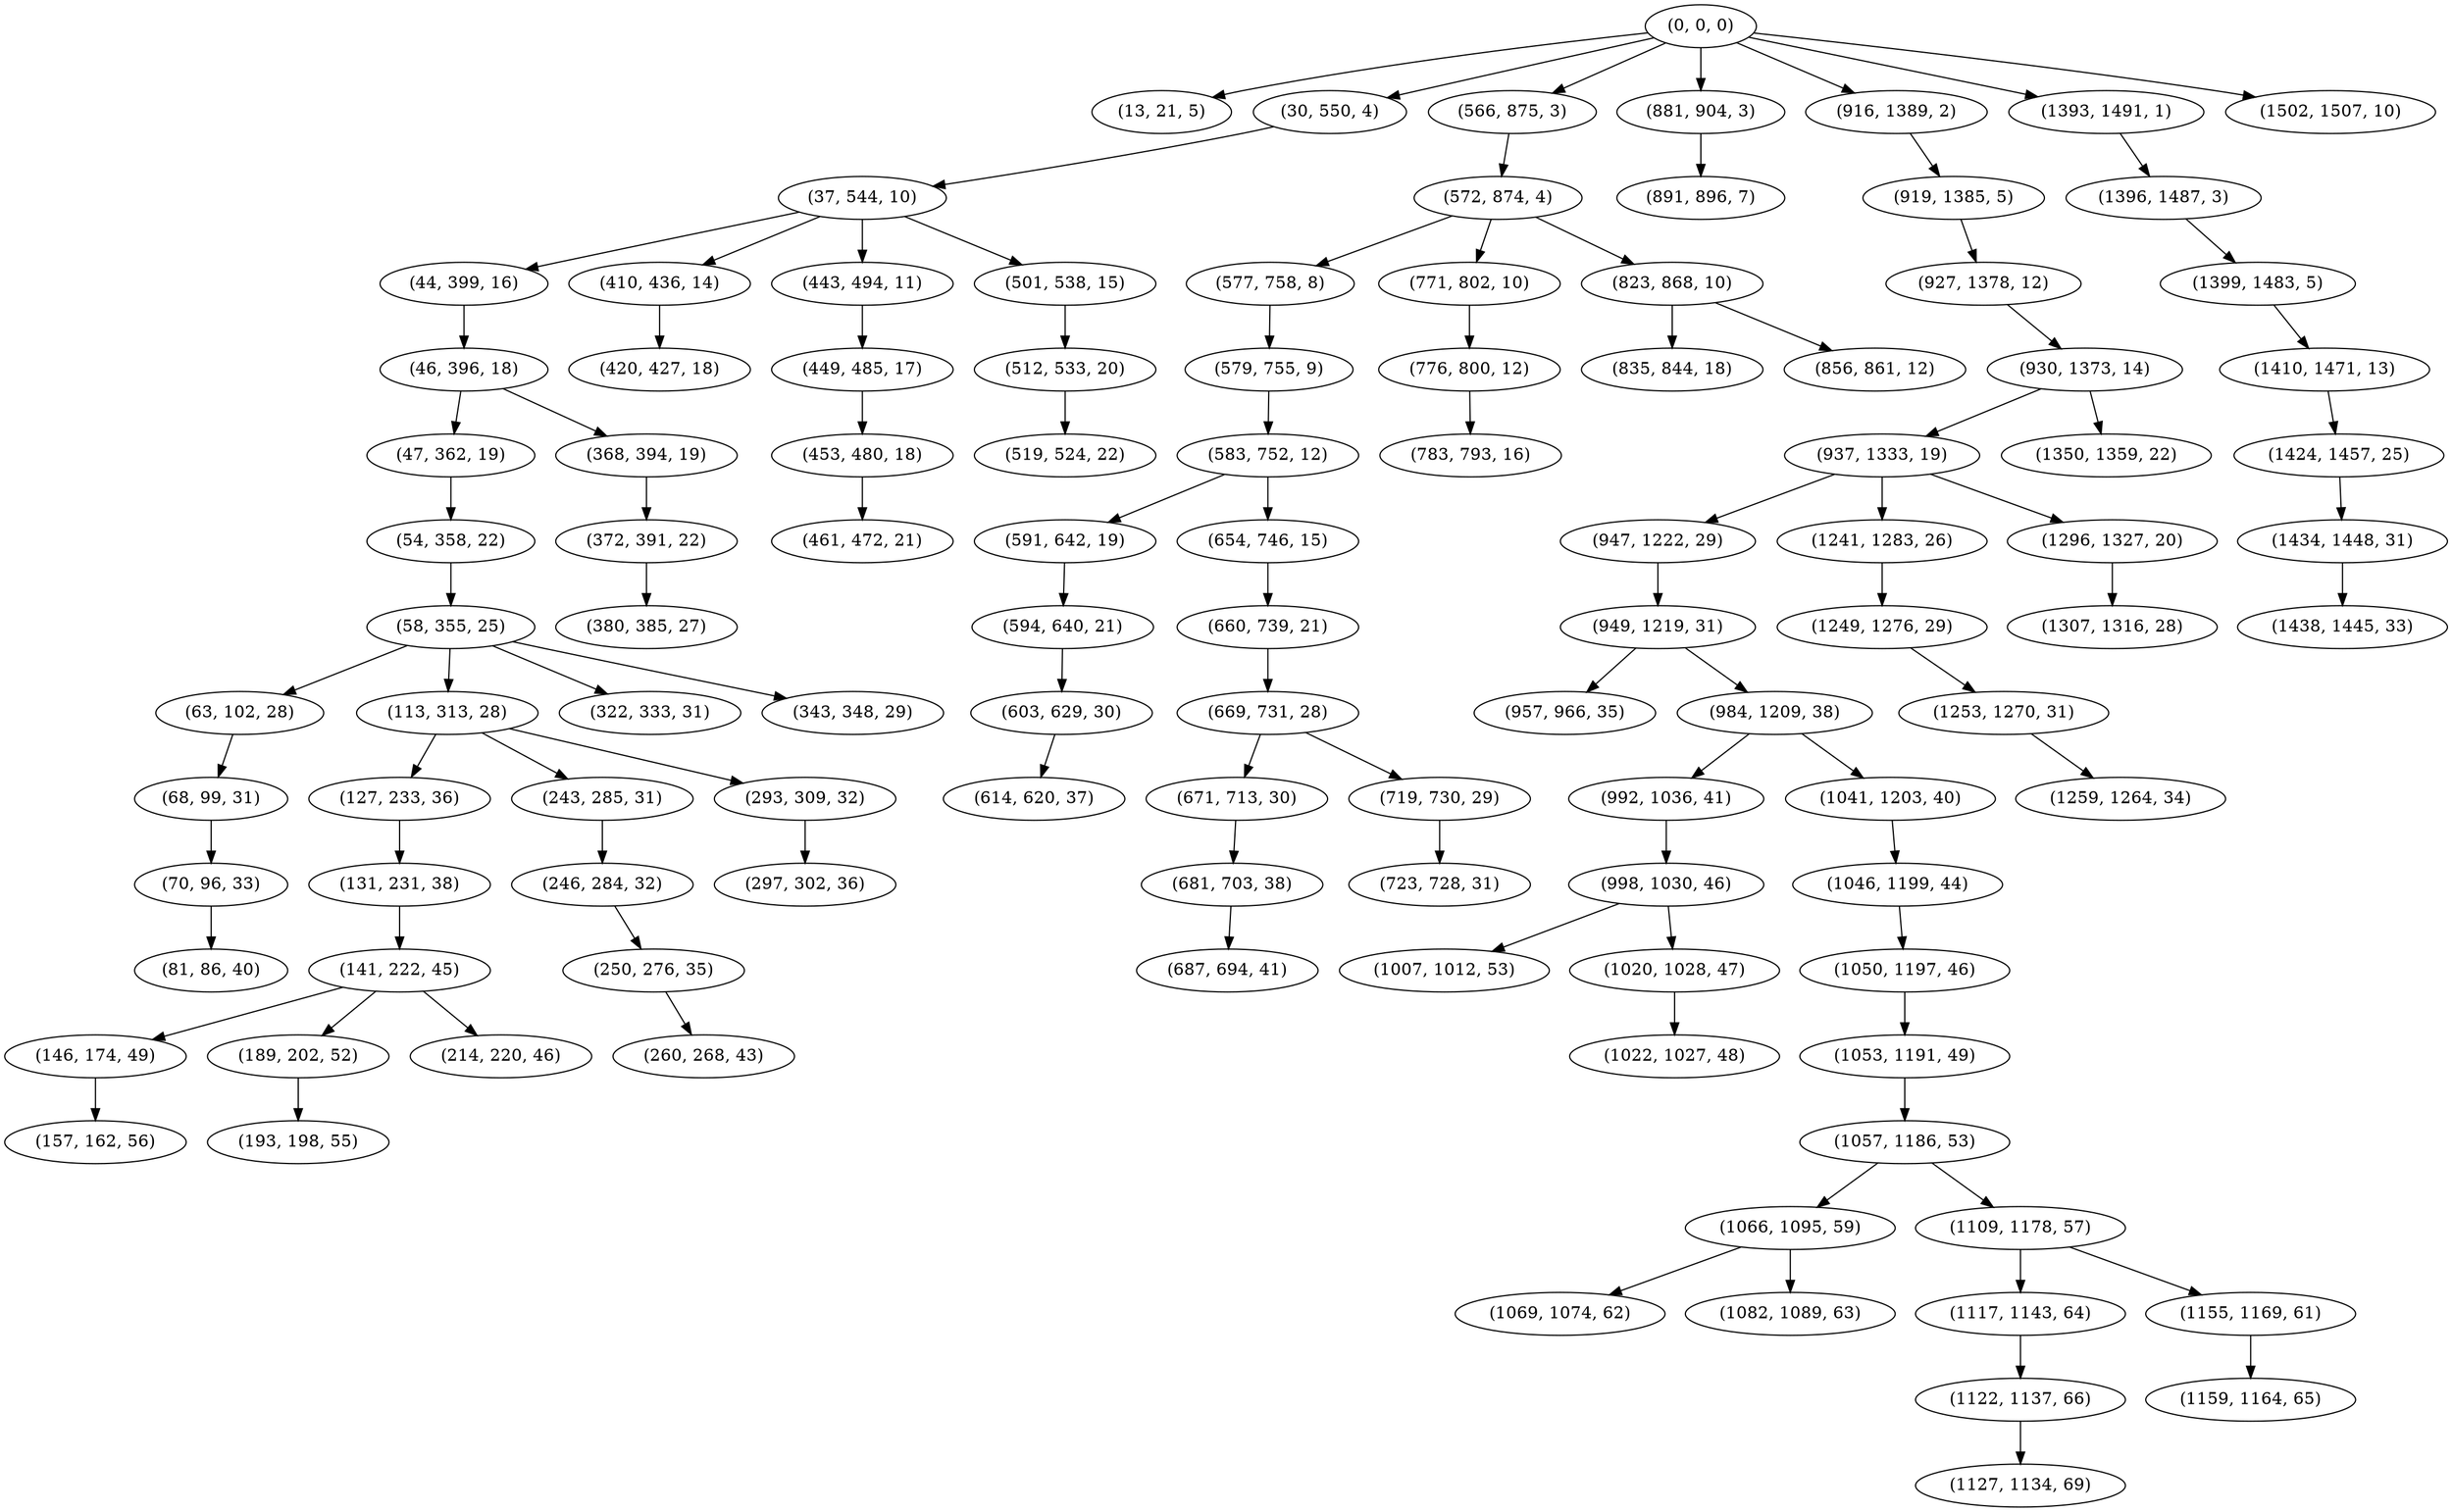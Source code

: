 digraph tree {
    "(0, 0, 0)";
    "(13, 21, 5)";
    "(30, 550, 4)";
    "(37, 544, 10)";
    "(44, 399, 16)";
    "(46, 396, 18)";
    "(47, 362, 19)";
    "(54, 358, 22)";
    "(58, 355, 25)";
    "(63, 102, 28)";
    "(68, 99, 31)";
    "(70, 96, 33)";
    "(81, 86, 40)";
    "(113, 313, 28)";
    "(127, 233, 36)";
    "(131, 231, 38)";
    "(141, 222, 45)";
    "(146, 174, 49)";
    "(157, 162, 56)";
    "(189, 202, 52)";
    "(193, 198, 55)";
    "(214, 220, 46)";
    "(243, 285, 31)";
    "(246, 284, 32)";
    "(250, 276, 35)";
    "(260, 268, 43)";
    "(293, 309, 32)";
    "(297, 302, 36)";
    "(322, 333, 31)";
    "(343, 348, 29)";
    "(368, 394, 19)";
    "(372, 391, 22)";
    "(380, 385, 27)";
    "(410, 436, 14)";
    "(420, 427, 18)";
    "(443, 494, 11)";
    "(449, 485, 17)";
    "(453, 480, 18)";
    "(461, 472, 21)";
    "(501, 538, 15)";
    "(512, 533, 20)";
    "(519, 524, 22)";
    "(566, 875, 3)";
    "(572, 874, 4)";
    "(577, 758, 8)";
    "(579, 755, 9)";
    "(583, 752, 12)";
    "(591, 642, 19)";
    "(594, 640, 21)";
    "(603, 629, 30)";
    "(614, 620, 37)";
    "(654, 746, 15)";
    "(660, 739, 21)";
    "(669, 731, 28)";
    "(671, 713, 30)";
    "(681, 703, 38)";
    "(687, 694, 41)";
    "(719, 730, 29)";
    "(723, 728, 31)";
    "(771, 802, 10)";
    "(776, 800, 12)";
    "(783, 793, 16)";
    "(823, 868, 10)";
    "(835, 844, 18)";
    "(856, 861, 12)";
    "(881, 904, 3)";
    "(891, 896, 7)";
    "(916, 1389, 2)";
    "(919, 1385, 5)";
    "(927, 1378, 12)";
    "(930, 1373, 14)";
    "(937, 1333, 19)";
    "(947, 1222, 29)";
    "(949, 1219, 31)";
    "(957, 966, 35)";
    "(984, 1209, 38)";
    "(992, 1036, 41)";
    "(998, 1030, 46)";
    "(1007, 1012, 53)";
    "(1020, 1028, 47)";
    "(1022, 1027, 48)";
    "(1041, 1203, 40)";
    "(1046, 1199, 44)";
    "(1050, 1197, 46)";
    "(1053, 1191, 49)";
    "(1057, 1186, 53)";
    "(1066, 1095, 59)";
    "(1069, 1074, 62)";
    "(1082, 1089, 63)";
    "(1109, 1178, 57)";
    "(1117, 1143, 64)";
    "(1122, 1137, 66)";
    "(1127, 1134, 69)";
    "(1155, 1169, 61)";
    "(1159, 1164, 65)";
    "(1241, 1283, 26)";
    "(1249, 1276, 29)";
    "(1253, 1270, 31)";
    "(1259, 1264, 34)";
    "(1296, 1327, 20)";
    "(1307, 1316, 28)";
    "(1350, 1359, 22)";
    "(1393, 1491, 1)";
    "(1396, 1487, 3)";
    "(1399, 1483, 5)";
    "(1410, 1471, 13)";
    "(1424, 1457, 25)";
    "(1434, 1448, 31)";
    "(1438, 1445, 33)";
    "(1502, 1507, 10)";
    "(0, 0, 0)" -> "(13, 21, 5)";
    "(0, 0, 0)" -> "(30, 550, 4)";
    "(0, 0, 0)" -> "(566, 875, 3)";
    "(0, 0, 0)" -> "(881, 904, 3)";
    "(0, 0, 0)" -> "(916, 1389, 2)";
    "(0, 0, 0)" -> "(1393, 1491, 1)";
    "(0, 0, 0)" -> "(1502, 1507, 10)";
    "(30, 550, 4)" -> "(37, 544, 10)";
    "(37, 544, 10)" -> "(44, 399, 16)";
    "(37, 544, 10)" -> "(410, 436, 14)";
    "(37, 544, 10)" -> "(443, 494, 11)";
    "(37, 544, 10)" -> "(501, 538, 15)";
    "(44, 399, 16)" -> "(46, 396, 18)";
    "(46, 396, 18)" -> "(47, 362, 19)";
    "(46, 396, 18)" -> "(368, 394, 19)";
    "(47, 362, 19)" -> "(54, 358, 22)";
    "(54, 358, 22)" -> "(58, 355, 25)";
    "(58, 355, 25)" -> "(63, 102, 28)";
    "(58, 355, 25)" -> "(113, 313, 28)";
    "(58, 355, 25)" -> "(322, 333, 31)";
    "(58, 355, 25)" -> "(343, 348, 29)";
    "(63, 102, 28)" -> "(68, 99, 31)";
    "(68, 99, 31)" -> "(70, 96, 33)";
    "(70, 96, 33)" -> "(81, 86, 40)";
    "(113, 313, 28)" -> "(127, 233, 36)";
    "(113, 313, 28)" -> "(243, 285, 31)";
    "(113, 313, 28)" -> "(293, 309, 32)";
    "(127, 233, 36)" -> "(131, 231, 38)";
    "(131, 231, 38)" -> "(141, 222, 45)";
    "(141, 222, 45)" -> "(146, 174, 49)";
    "(141, 222, 45)" -> "(189, 202, 52)";
    "(141, 222, 45)" -> "(214, 220, 46)";
    "(146, 174, 49)" -> "(157, 162, 56)";
    "(189, 202, 52)" -> "(193, 198, 55)";
    "(243, 285, 31)" -> "(246, 284, 32)";
    "(246, 284, 32)" -> "(250, 276, 35)";
    "(250, 276, 35)" -> "(260, 268, 43)";
    "(293, 309, 32)" -> "(297, 302, 36)";
    "(368, 394, 19)" -> "(372, 391, 22)";
    "(372, 391, 22)" -> "(380, 385, 27)";
    "(410, 436, 14)" -> "(420, 427, 18)";
    "(443, 494, 11)" -> "(449, 485, 17)";
    "(449, 485, 17)" -> "(453, 480, 18)";
    "(453, 480, 18)" -> "(461, 472, 21)";
    "(501, 538, 15)" -> "(512, 533, 20)";
    "(512, 533, 20)" -> "(519, 524, 22)";
    "(566, 875, 3)" -> "(572, 874, 4)";
    "(572, 874, 4)" -> "(577, 758, 8)";
    "(572, 874, 4)" -> "(771, 802, 10)";
    "(572, 874, 4)" -> "(823, 868, 10)";
    "(577, 758, 8)" -> "(579, 755, 9)";
    "(579, 755, 9)" -> "(583, 752, 12)";
    "(583, 752, 12)" -> "(591, 642, 19)";
    "(583, 752, 12)" -> "(654, 746, 15)";
    "(591, 642, 19)" -> "(594, 640, 21)";
    "(594, 640, 21)" -> "(603, 629, 30)";
    "(603, 629, 30)" -> "(614, 620, 37)";
    "(654, 746, 15)" -> "(660, 739, 21)";
    "(660, 739, 21)" -> "(669, 731, 28)";
    "(669, 731, 28)" -> "(671, 713, 30)";
    "(669, 731, 28)" -> "(719, 730, 29)";
    "(671, 713, 30)" -> "(681, 703, 38)";
    "(681, 703, 38)" -> "(687, 694, 41)";
    "(719, 730, 29)" -> "(723, 728, 31)";
    "(771, 802, 10)" -> "(776, 800, 12)";
    "(776, 800, 12)" -> "(783, 793, 16)";
    "(823, 868, 10)" -> "(835, 844, 18)";
    "(823, 868, 10)" -> "(856, 861, 12)";
    "(881, 904, 3)" -> "(891, 896, 7)";
    "(916, 1389, 2)" -> "(919, 1385, 5)";
    "(919, 1385, 5)" -> "(927, 1378, 12)";
    "(927, 1378, 12)" -> "(930, 1373, 14)";
    "(930, 1373, 14)" -> "(937, 1333, 19)";
    "(930, 1373, 14)" -> "(1350, 1359, 22)";
    "(937, 1333, 19)" -> "(947, 1222, 29)";
    "(937, 1333, 19)" -> "(1241, 1283, 26)";
    "(937, 1333, 19)" -> "(1296, 1327, 20)";
    "(947, 1222, 29)" -> "(949, 1219, 31)";
    "(949, 1219, 31)" -> "(957, 966, 35)";
    "(949, 1219, 31)" -> "(984, 1209, 38)";
    "(984, 1209, 38)" -> "(992, 1036, 41)";
    "(984, 1209, 38)" -> "(1041, 1203, 40)";
    "(992, 1036, 41)" -> "(998, 1030, 46)";
    "(998, 1030, 46)" -> "(1007, 1012, 53)";
    "(998, 1030, 46)" -> "(1020, 1028, 47)";
    "(1020, 1028, 47)" -> "(1022, 1027, 48)";
    "(1041, 1203, 40)" -> "(1046, 1199, 44)";
    "(1046, 1199, 44)" -> "(1050, 1197, 46)";
    "(1050, 1197, 46)" -> "(1053, 1191, 49)";
    "(1053, 1191, 49)" -> "(1057, 1186, 53)";
    "(1057, 1186, 53)" -> "(1066, 1095, 59)";
    "(1057, 1186, 53)" -> "(1109, 1178, 57)";
    "(1066, 1095, 59)" -> "(1069, 1074, 62)";
    "(1066, 1095, 59)" -> "(1082, 1089, 63)";
    "(1109, 1178, 57)" -> "(1117, 1143, 64)";
    "(1109, 1178, 57)" -> "(1155, 1169, 61)";
    "(1117, 1143, 64)" -> "(1122, 1137, 66)";
    "(1122, 1137, 66)" -> "(1127, 1134, 69)";
    "(1155, 1169, 61)" -> "(1159, 1164, 65)";
    "(1241, 1283, 26)" -> "(1249, 1276, 29)";
    "(1249, 1276, 29)" -> "(1253, 1270, 31)";
    "(1253, 1270, 31)" -> "(1259, 1264, 34)";
    "(1296, 1327, 20)" -> "(1307, 1316, 28)";
    "(1393, 1491, 1)" -> "(1396, 1487, 3)";
    "(1396, 1487, 3)" -> "(1399, 1483, 5)";
    "(1399, 1483, 5)" -> "(1410, 1471, 13)";
    "(1410, 1471, 13)" -> "(1424, 1457, 25)";
    "(1424, 1457, 25)" -> "(1434, 1448, 31)";
    "(1434, 1448, 31)" -> "(1438, 1445, 33)";
}
